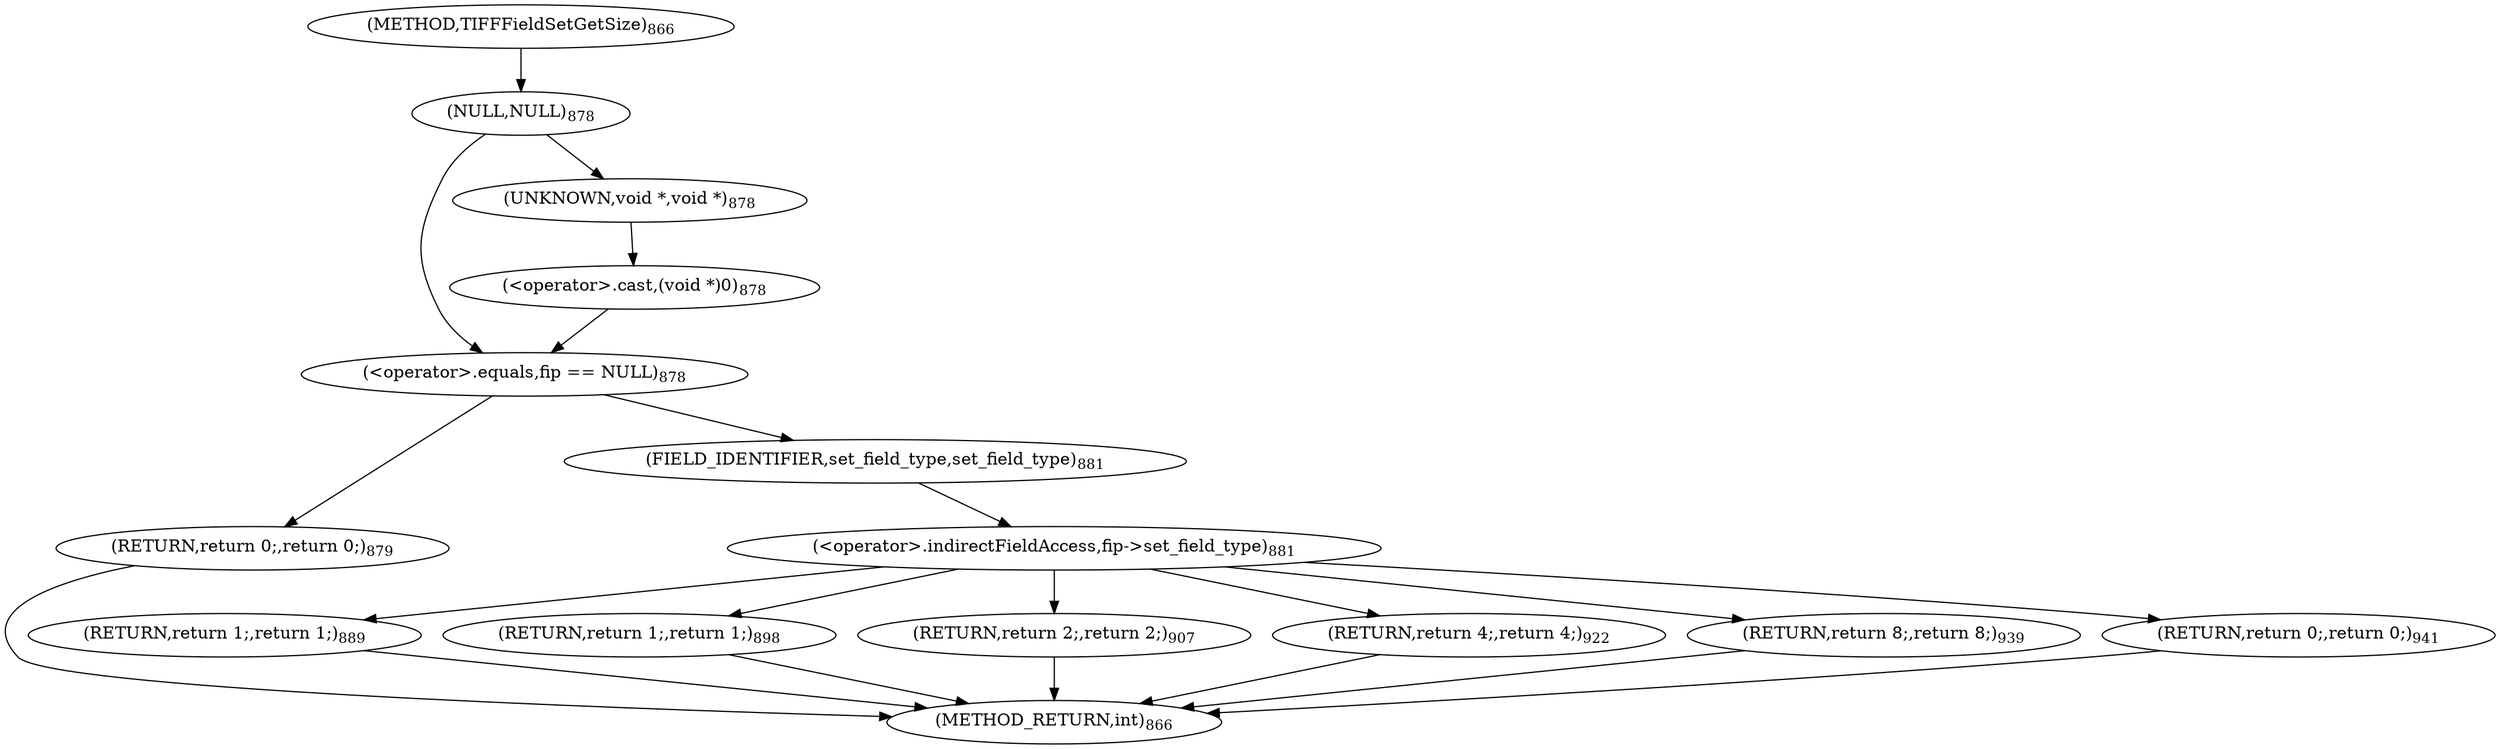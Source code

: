 digraph "TIFFFieldSetGetSize" {  
"27180" [label = <(&lt;operator&gt;.equals,fip == NULL)<SUB>878</SUB>> ]
"27191" [label = <(&lt;operator&gt;.indirectFieldAccess,fip-&gt;set_field_type)<SUB>881</SUB>> ]
"27182" [label = <(NULL,NULL)<SUB>878</SUB>> ]
"27188" [label = <(RETURN,return 0;,return 0;)<SUB>879</SUB>> ]
"27193" [label = <(FIELD_IDENTIFIER,set_field_type,set_field_type)<SUB>881</SUB>> ]
"27207" [label = <(RETURN,return 1;,return 1;)<SUB>889</SUB>> ]
"27225" [label = <(RETURN,return 1;,return 1;)<SUB>898</SUB>> ]
"27243" [label = <(RETURN,return 2;,return 2;)<SUB>907</SUB>> ]
"27273" [label = <(RETURN,return 4;,return 4;)<SUB>922</SUB>> ]
"27307" [label = <(RETURN,return 8;,return 8;)<SUB>939</SUB>> ]
"27310" [label = <(RETURN,return 0;,return 0;)<SUB>941</SUB>> ]
"27184" [label = <(&lt;operator&gt;.cast,(void *)0)<SUB>878</SUB>> ]
"27185" [label = <(UNKNOWN,void *,void *)<SUB>878</SUB>> ]
"27176" [label = <(METHOD,TIFFFieldSetGetSize)<SUB>866</SUB>> ]
"27312" [label = <(METHOD_RETURN,int)<SUB>866</SUB>> ]
  "27180" -> "27188" 
  "27180" -> "27193" 
  "27191" -> "27207" 
  "27191" -> "27225" 
  "27191" -> "27243" 
  "27191" -> "27273" 
  "27191" -> "27307" 
  "27191" -> "27310" 
  "27182" -> "27185" 
  "27182" -> "27180" 
  "27188" -> "27312" 
  "27193" -> "27191" 
  "27207" -> "27312" 
  "27225" -> "27312" 
  "27243" -> "27312" 
  "27273" -> "27312" 
  "27307" -> "27312" 
  "27310" -> "27312" 
  "27184" -> "27180" 
  "27185" -> "27184" 
  "27176" -> "27182" 
}

